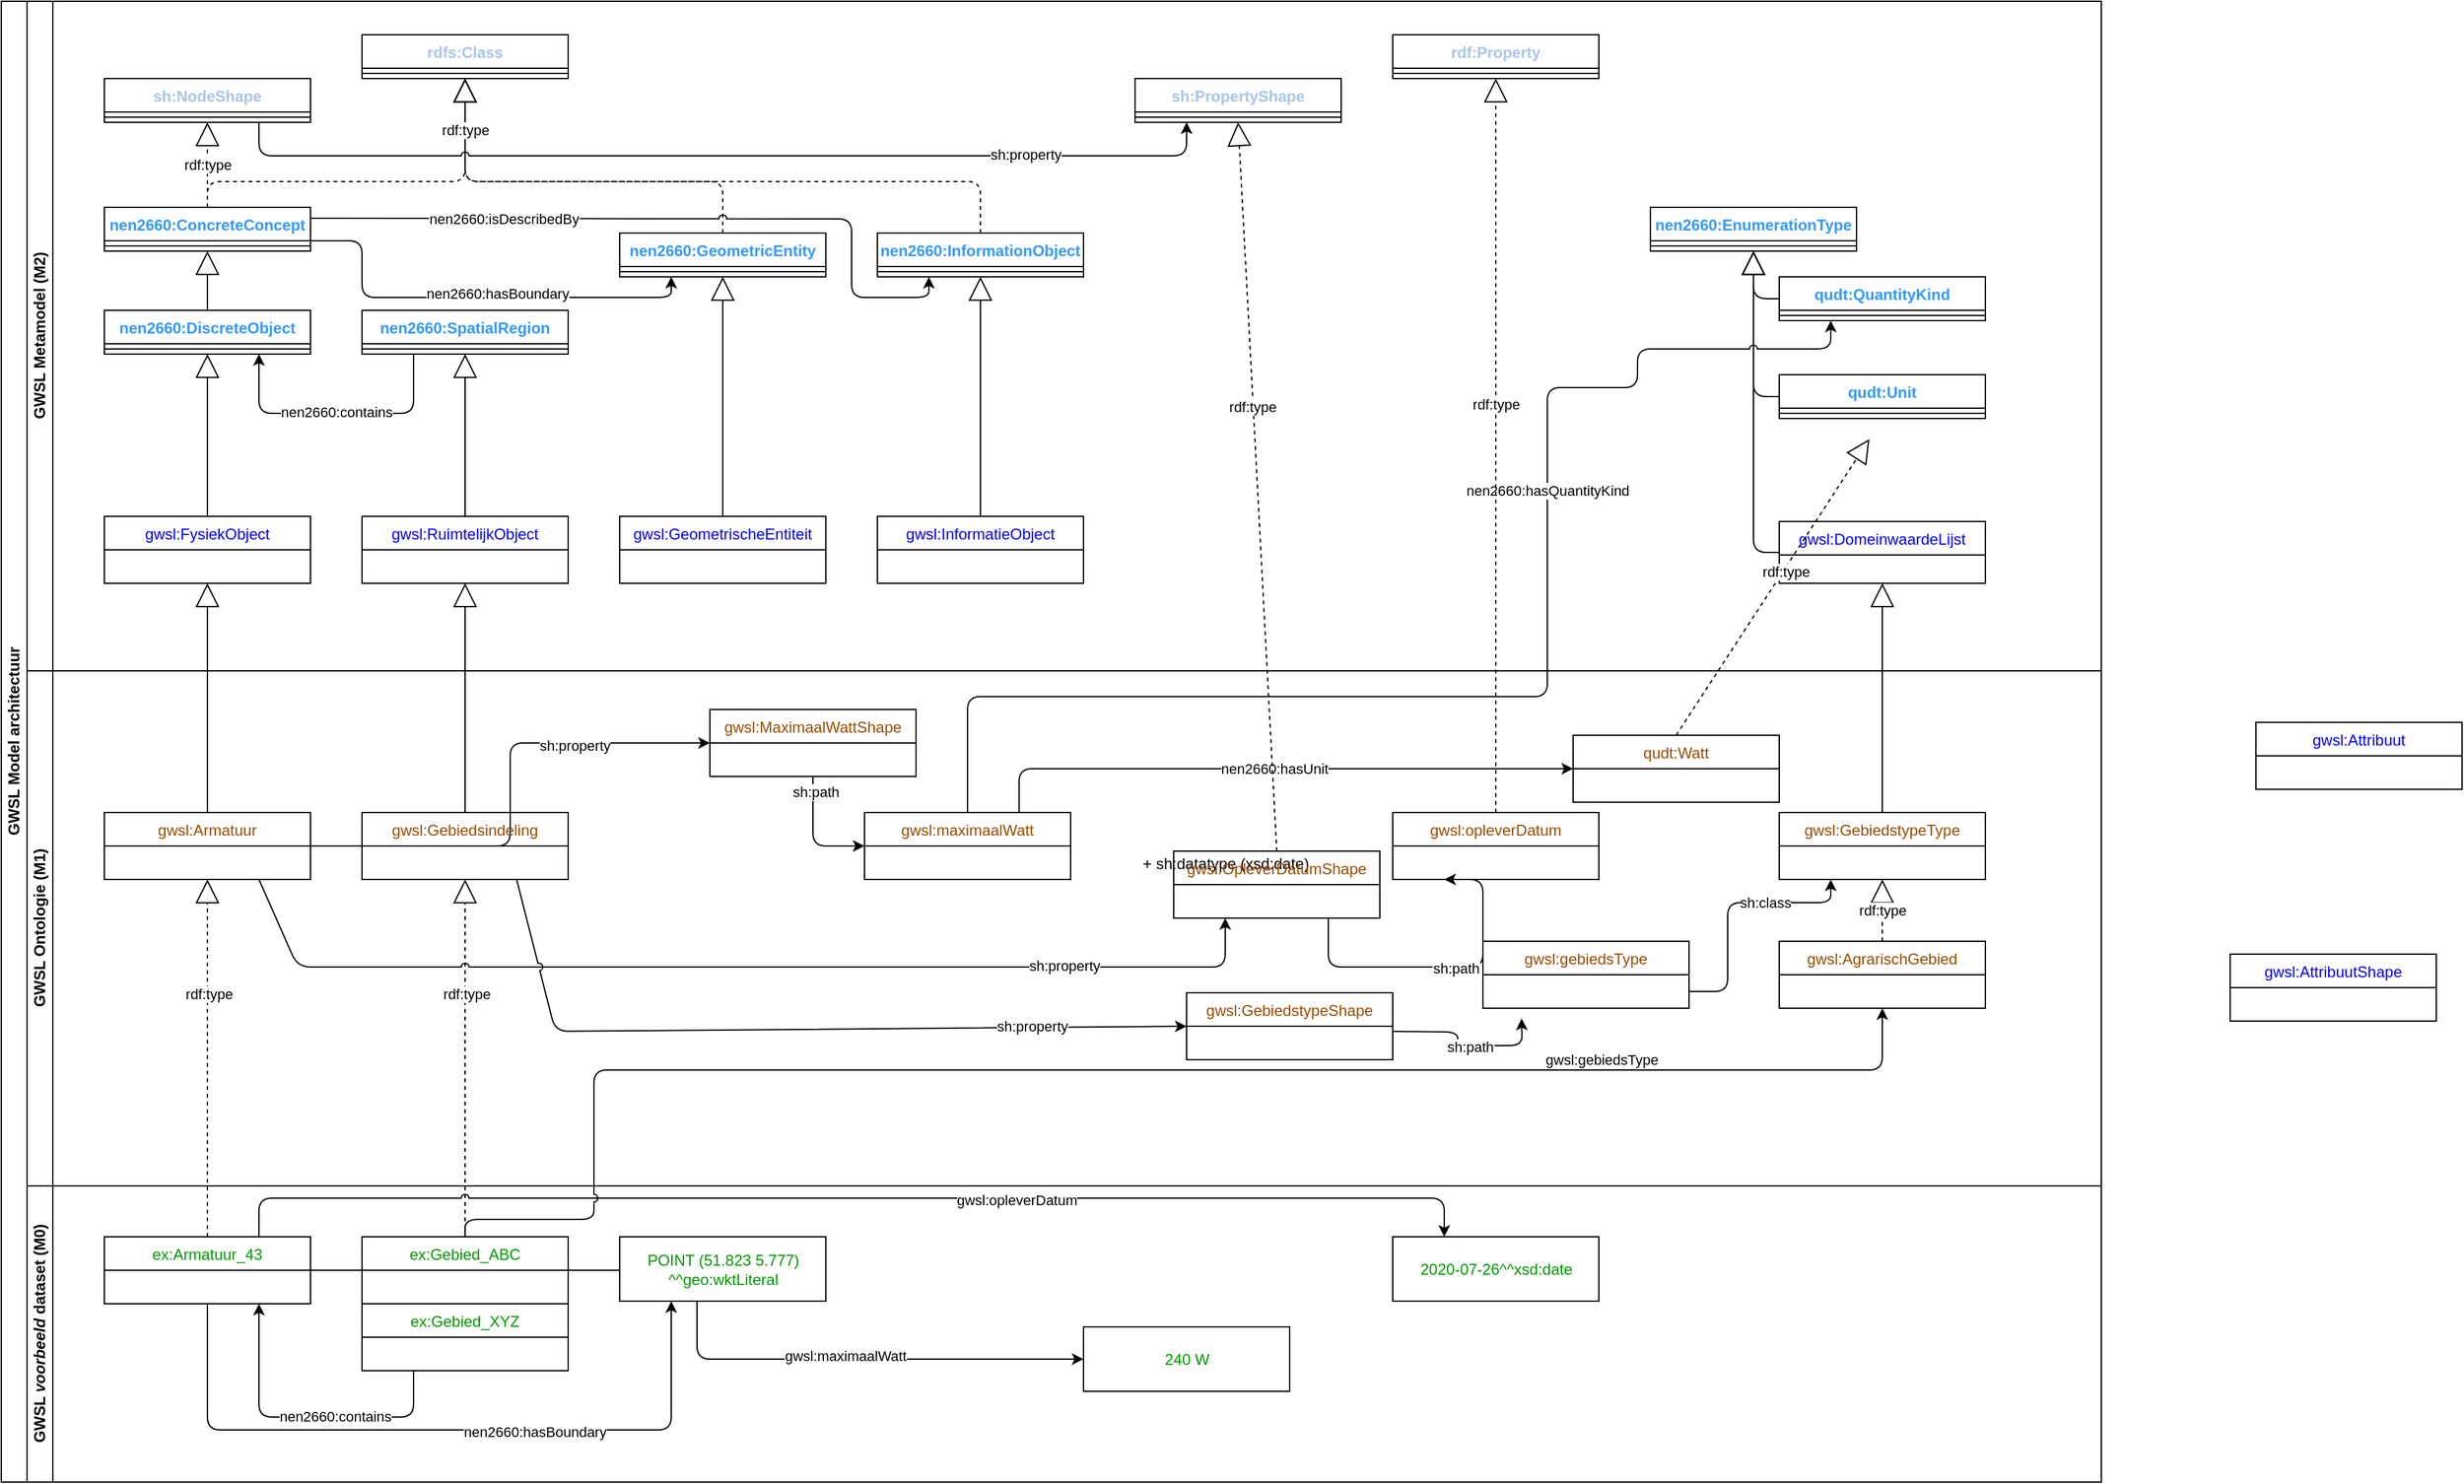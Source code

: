 <mxfile version="14.9.2" type="github">
  <diagram id="prtHgNgQTEPvFCAcTncT" name="Page-1">
    <mxGraphModel dx="2062" dy="1122" grid="1" gridSize="10" guides="1" tooltips="1" connect="1" arrows="1" fold="1" page="1" pageScale="1" pageWidth="1654" pageHeight="1169" math="0" shadow="0">
      <root>
        <mxCell id="0" />
        <mxCell id="1" parent="0" />
        <mxCell id="dNxyNK7c78bLwvsdeMH5-19" value="GWSL Model architectuur" style="swimlane;html=1;childLayout=stackLayout;resizeParent=1;resizeParentMax=0;horizontal=0;startSize=20;horizontalStack=0;" parent="1" vertex="1">
          <mxGeometry x="10" y="10" width="1630" height="1150" as="geometry">
            <mxRectangle x="120" y="120" width="30" height="50" as="alternateBounds" />
          </mxGeometry>
        </mxCell>
        <mxCell id="dNxyNK7c78bLwvsdeMH5-20" value="GWSL Metamodel (M2)" style="swimlane;html=1;startSize=20;horizontal=0;" parent="dNxyNK7c78bLwvsdeMH5-19" vertex="1">
          <mxGeometry x="20" width="1610" height="520" as="geometry">
            <mxRectangle x="20" width="1540" height="20" as="alternateBounds" />
          </mxGeometry>
        </mxCell>
        <mxCell id="ITeB4xRi5K-im_U4vZZ5-93" value="" style="endArrow=block;endSize=16;endFill=0;html=1;exitX=0.5;exitY=0;exitDx=0;exitDy=0;dashed=1;" parent="dNxyNK7c78bLwvsdeMH5-20" source="ITeB4xRi5K-im_U4vZZ5-81" edge="1">
          <mxGeometry width="160" relative="1" as="geometry">
            <mxPoint x="550" y="190" as="sourcePoint" />
            <mxPoint x="340" y="60" as="targetPoint" />
            <Array as="points">
              <mxPoint x="740" y="140" />
              <mxPoint x="340" y="140" />
            </Array>
          </mxGeometry>
        </mxCell>
        <mxCell id="ITeB4xRi5K-im_U4vZZ5-92" value="" style="endArrow=block;endSize=16;endFill=0;html=1;entryX=0.5;entryY=1;entryDx=0;entryDy=0;exitX=0.5;exitY=0;exitDx=0;exitDy=0;dashed=1;" parent="dNxyNK7c78bLwvsdeMH5-20" source="ITeB4xRi5K-im_U4vZZ5-16" target="ITeB4xRi5K-im_U4vZZ5-38" edge="1">
          <mxGeometry width="160" relative="1" as="geometry">
            <mxPoint x="150" y="170" as="sourcePoint" />
            <mxPoint x="350" y="70" as="targetPoint" />
            <Array as="points">
              <mxPoint x="540" y="140" />
              <mxPoint x="340" y="140" />
            </Array>
          </mxGeometry>
        </mxCell>
        <mxCell id="ITeB4xRi5K-im_U4vZZ5-11" value="gwsl:FysiekObject" style="swimlane;fontStyle=0;childLayout=stackLayout;horizontal=1;startSize=26;fillColor=none;horizontalStack=0;resizeParent=1;resizeParentMax=0;resizeLast=0;collapsible=1;marginBottom=0;fontColor=#0000FF;" parent="dNxyNK7c78bLwvsdeMH5-20" vertex="1">
          <mxGeometry x="60" y="400" width="160" height="52" as="geometry" />
        </mxCell>
        <mxCell id="ITeB4xRi5K-im_U4vZZ5-13" value="" style="endArrow=block;endSize=16;endFill=0;html=1;entryX=0.5;entryY=1;entryDx=0;entryDy=0;" parent="dNxyNK7c78bLwvsdeMH5-20" source="ITeB4xRi5K-im_U4vZZ5-11" target="ITeB4xRi5K-im_U4vZZ5-5" edge="1">
          <mxGeometry width="160" relative="1" as="geometry">
            <mxPoint x="-145" y="400" as="sourcePoint" />
            <mxPoint x="15" y="400" as="targetPoint" />
          </mxGeometry>
        </mxCell>
        <mxCell id="ITeB4xRi5K-im_U4vZZ5-14" value="gwsl:RuimtelijkObject" style="swimlane;fontStyle=0;childLayout=stackLayout;horizontal=1;startSize=26;fillColor=none;horizontalStack=0;resizeParent=1;resizeParentMax=0;resizeLast=0;collapsible=1;marginBottom=0;fontColor=#0000FF;" parent="dNxyNK7c78bLwvsdeMH5-20" vertex="1">
          <mxGeometry x="260" y="400" width="160" height="52" as="geometry" />
        </mxCell>
        <mxCell id="ITeB4xRi5K-im_U4vZZ5-15" value="" style="endArrow=block;endSize=16;endFill=0;html=1;exitX=0.5;exitY=0;exitDx=0;exitDy=0;" parent="dNxyNK7c78bLwvsdeMH5-20" source="ITeB4xRi5K-im_U4vZZ5-14" target="ITeB4xRi5K-im_U4vZZ5-10" edge="1">
          <mxGeometry width="160" relative="1" as="geometry">
            <mxPoint x="-35" y="360" as="sourcePoint" />
            <mxPoint x="-35" y="224" as="targetPoint" />
          </mxGeometry>
        </mxCell>
        <mxCell id="ITeB4xRi5K-im_U4vZZ5-18" value="nen2660:EnumerationType" style="swimlane;fontStyle=1;align=center;verticalAlign=top;childLayout=stackLayout;horizontal=1;startSize=26;horizontalStack=0;resizeParent=1;resizeParentMax=0;resizeLast=0;collapsible=1;marginBottom=0;fontColor=#3399FF;" parent="dNxyNK7c78bLwvsdeMH5-20" vertex="1">
          <mxGeometry x="1260" y="160" width="160" height="34" as="geometry" />
        </mxCell>
        <mxCell id="ITeB4xRi5K-im_U4vZZ5-19" value="" style="line;strokeWidth=1;fillColor=none;align=left;verticalAlign=middle;spacingTop=-1;spacingLeft=3;spacingRight=3;rotatable=0;labelPosition=right;points=[];portConstraint=eastwest;" parent="ITeB4xRi5K-im_U4vZZ5-18" vertex="1">
          <mxGeometry y="26" width="160" height="8" as="geometry" />
        </mxCell>
        <mxCell id="ITeB4xRi5K-im_U4vZZ5-20" value="qudt:QuantityKind" style="swimlane;fontStyle=1;align=center;verticalAlign=top;childLayout=stackLayout;horizontal=1;startSize=26;horizontalStack=0;resizeParent=1;resizeParentMax=0;resizeLast=0;collapsible=1;marginBottom=0;labelBackgroundColor=none;fontColor=#3399FF;" parent="dNxyNK7c78bLwvsdeMH5-20" vertex="1">
          <mxGeometry x="1360" y="214" width="160" height="34" as="geometry" />
        </mxCell>
        <mxCell id="ITeB4xRi5K-im_U4vZZ5-21" value="" style="line;strokeWidth=1;fillColor=none;align=left;verticalAlign=middle;spacingTop=-1;spacingLeft=3;spacingRight=3;rotatable=0;labelPosition=right;points=[];portConstraint=eastwest;labelBackgroundColor=#FF9999;" parent="ITeB4xRi5K-im_U4vZZ5-20" vertex="1">
          <mxGeometry y="26" width="160" height="8" as="geometry" />
        </mxCell>
        <mxCell id="ITeB4xRi5K-im_U4vZZ5-22" value="qudt:Unit" style="swimlane;fontStyle=1;align=center;verticalAlign=top;childLayout=stackLayout;horizontal=1;startSize=26;horizontalStack=0;resizeParent=1;resizeParentMax=0;resizeLast=0;collapsible=1;marginBottom=0;labelBackgroundColor=none;fontColor=#3399FF;" parent="dNxyNK7c78bLwvsdeMH5-20" vertex="1">
          <mxGeometry x="1360" y="290" width="160" height="34" as="geometry" />
        </mxCell>
        <mxCell id="ITeB4xRi5K-im_U4vZZ5-23" value="" style="line;strokeWidth=1;fillColor=none;align=left;verticalAlign=middle;spacingTop=-1;spacingLeft=3;spacingRight=3;rotatable=0;labelPosition=right;points=[];portConstraint=eastwest;labelBackgroundColor=#FF9999;" parent="ITeB4xRi5K-im_U4vZZ5-22" vertex="1">
          <mxGeometry y="26" width="160" height="8" as="geometry" />
        </mxCell>
        <mxCell id="ITeB4xRi5K-im_U4vZZ5-25" value="rdf:Property" style="swimlane;fontStyle=1;align=center;verticalAlign=top;childLayout=stackLayout;horizontal=1;startSize=26;horizontalStack=0;resizeParent=1;resizeParentMax=0;resizeLast=0;collapsible=1;marginBottom=0;strokeColor=#050302;fillColor=#FFFFFF;labelBackgroundColor=none;labelBorderColor=none;fontColor=#A9C4EB;" parent="dNxyNK7c78bLwvsdeMH5-20" vertex="1">
          <mxGeometry x="1060" y="26" width="160" height="34" as="geometry" />
        </mxCell>
        <mxCell id="ITeB4xRi5K-im_U4vZZ5-26" value="" style="line;strokeWidth=1;fillColor=none;align=left;verticalAlign=middle;spacingTop=-1;spacingLeft=3;spacingRight=3;rotatable=0;labelPosition=right;points=[];portConstraint=eastwest;" parent="ITeB4xRi5K-im_U4vZZ5-25" vertex="1">
          <mxGeometry y="26" width="160" height="8" as="geometry" />
        </mxCell>
        <mxCell id="ITeB4xRi5K-im_U4vZZ5-30" value="gwsl:GeometrischeEntiteit" style="swimlane;fontStyle=0;childLayout=stackLayout;horizontal=1;startSize=26;fillColor=none;horizontalStack=0;resizeParent=1;resizeParentMax=0;resizeLast=0;collapsible=1;marginBottom=0;fontColor=#0000FF;" parent="dNxyNK7c78bLwvsdeMH5-20" vertex="1">
          <mxGeometry x="460" y="400" width="160" height="52" as="geometry" />
        </mxCell>
        <mxCell id="ITeB4xRi5K-im_U4vZZ5-31" value="" style="endArrow=block;endSize=16;endFill=0;html=1;exitX=0.5;exitY=0;exitDx=0;exitDy=0;" parent="dNxyNK7c78bLwvsdeMH5-20" source="ITeB4xRi5K-im_U4vZZ5-30" target="ITeB4xRi5K-im_U4vZZ5-17" edge="1">
          <mxGeometry width="160" relative="1" as="geometry">
            <mxPoint x="434.41" y="350" as="sourcePoint" />
            <mxPoint x="434.41" y="214" as="targetPoint" />
          </mxGeometry>
        </mxCell>
        <mxCell id="ITeB4xRi5K-im_U4vZZ5-40" value="sh:NodeShape" style="swimlane;fontStyle=1;align=center;verticalAlign=top;childLayout=stackLayout;horizontal=1;startSize=26;horizontalStack=0;resizeParent=1;resizeParentMax=0;resizeLast=0;collapsible=1;marginBottom=0;labelBackgroundColor=none;labelBorderColor=none;fontColor=#A9C4EB;" parent="dNxyNK7c78bLwvsdeMH5-20" vertex="1">
          <mxGeometry x="60" y="60" width="160" height="34" as="geometry" />
        </mxCell>
        <mxCell id="ITeB4xRi5K-im_U4vZZ5-41" value="" style="line;strokeWidth=1;fillColor=none;align=left;verticalAlign=middle;spacingTop=-1;spacingLeft=3;spacingRight=3;rotatable=0;labelPosition=right;points=[];portConstraint=eastwest;" parent="ITeB4xRi5K-im_U4vZZ5-40" vertex="1">
          <mxGeometry y="26" width="160" height="8" as="geometry" />
        </mxCell>
        <mxCell id="ITeB4xRi5K-im_U4vZZ5-45" value="" style="endArrow=block;endSize=16;endFill=0;html=1;entryX=0.5;entryY=1;entryDx=0;entryDy=0;exitX=0;exitY=0.5;exitDx=0;exitDy=0;" parent="dNxyNK7c78bLwvsdeMH5-20" source="ITeB4xRi5K-im_U4vZZ5-22" target="ITeB4xRi5K-im_U4vZZ5-18" edge="1">
          <mxGeometry width="160" relative="1" as="geometry">
            <mxPoint x="290" y="250" as="sourcePoint" />
            <mxPoint x="290" y="204.0" as="targetPoint" />
            <Array as="points">
              <mxPoint x="1340" y="307" />
              <mxPoint x="1340" y="220" />
            </Array>
          </mxGeometry>
        </mxCell>
        <mxCell id="ITeB4xRi5K-im_U4vZZ5-46" value="" style="endArrow=block;endSize=16;endFill=0;html=1;entryX=0.5;entryY=1;entryDx=0;entryDy=0;exitX=0;exitY=0.5;exitDx=0;exitDy=0;" parent="dNxyNK7c78bLwvsdeMH5-20" source="ITeB4xRi5K-im_U4vZZ5-20" target="ITeB4xRi5K-im_U4vZZ5-18" edge="1">
          <mxGeometry width="160" relative="1" as="geometry">
            <mxPoint x="1300" y="270" as="sourcePoint" />
            <mxPoint x="1350" y="204.0" as="targetPoint" />
            <Array as="points">
              <mxPoint x="1340" y="231" />
            </Array>
          </mxGeometry>
        </mxCell>
        <mxCell id="ITeB4xRi5K-im_U4vZZ5-79" value="sh:PropertyShape" style="swimlane;fontStyle=1;align=center;verticalAlign=top;childLayout=stackLayout;horizontal=1;startSize=26;horizontalStack=0;resizeParent=1;resizeParentMax=0;resizeLast=0;collapsible=1;marginBottom=0;strokeColor=#050302;fillColor=#FFFFFF;labelBackgroundColor=none;labelBorderColor=none;fontColor=#A9C4EB;" parent="dNxyNK7c78bLwvsdeMH5-20" vertex="1">
          <mxGeometry x="860" y="60" width="160" height="34" as="geometry" />
        </mxCell>
        <mxCell id="ITeB4xRi5K-im_U4vZZ5-80" value="" style="line;strokeWidth=1;fillColor=none;align=left;verticalAlign=middle;spacingTop=-1;spacingLeft=3;spacingRight=3;rotatable=0;labelPosition=right;points=[];portConstraint=eastwest;" parent="ITeB4xRi5K-im_U4vZZ5-79" vertex="1">
          <mxGeometry y="26" width="160" height="8" as="geometry" />
        </mxCell>
        <mxCell id="ITeB4xRi5K-im_U4vZZ5-5" value="nen2660:DiscreteObject" style="swimlane;fontStyle=1;align=center;verticalAlign=top;childLayout=stackLayout;horizontal=1;startSize=26;horizontalStack=0;resizeParent=1;resizeParentMax=0;resizeLast=0;collapsible=1;marginBottom=0;fontColor=#3399FF;" parent="dNxyNK7c78bLwvsdeMH5-20" vertex="1">
          <mxGeometry x="60" y="240" width="160" height="34" as="geometry" />
        </mxCell>
        <mxCell id="ITeB4xRi5K-im_U4vZZ5-6" value="" style="line;strokeWidth=1;fillColor=none;align=left;verticalAlign=middle;spacingTop=-1;spacingLeft=3;spacingRight=3;rotatable=0;labelPosition=right;points=[];portConstraint=eastwest;" parent="ITeB4xRi5K-im_U4vZZ5-5" vertex="1">
          <mxGeometry y="26" width="160" height="8" as="geometry" />
        </mxCell>
        <mxCell id="ITeB4xRi5K-im_U4vZZ5-9" value="nen2660:SpatialRegion" style="swimlane;fontStyle=1;align=center;verticalAlign=top;childLayout=stackLayout;horizontal=1;startSize=26;horizontalStack=0;resizeParent=1;resizeParentMax=0;resizeLast=0;collapsible=1;marginBottom=0;fontColor=#3399FF;" parent="dNxyNK7c78bLwvsdeMH5-20" vertex="1">
          <mxGeometry x="260" y="240" width="160" height="34" as="geometry" />
        </mxCell>
        <mxCell id="ITeB4xRi5K-im_U4vZZ5-10" value="" style="line;strokeWidth=1;fillColor=none;align=left;verticalAlign=middle;spacingTop=-1;spacingLeft=3;spacingRight=3;rotatable=0;labelPosition=right;points=[];portConstraint=eastwest;fontColor=#3399FF;" parent="ITeB4xRi5K-im_U4vZZ5-9" vertex="1">
          <mxGeometry y="26" width="160" height="8" as="geometry" />
        </mxCell>
        <mxCell id="ITeB4xRi5K-im_U4vZZ5-1" style="edgeStyle=orthogonalEdgeStyle;rounded=1;orthogonalLoop=1;jettySize=auto;html=1;entryX=0.25;entryY=1;entryDx=0;entryDy=0;startArrow=classic;startFill=1;endArrow=none;endFill=0;exitX=0.75;exitY=1;exitDx=0;exitDy=0;" parent="dNxyNK7c78bLwvsdeMH5-20" source="ITeB4xRi5K-im_U4vZZ5-5" target="ITeB4xRi5K-im_U4vZZ5-9" edge="1">
          <mxGeometry relative="1" as="geometry">
            <mxPoint x="220" y="297" as="sourcePoint" />
            <mxPoint x="300" y="297" as="targetPoint" />
            <Array as="points">
              <mxPoint x="180" y="320" />
              <mxPoint x="300" y="320" />
            </Array>
          </mxGeometry>
        </mxCell>
        <mxCell id="ITeB4xRi5K-im_U4vZZ5-2" value="nen2660:contains" style="edgeLabel;html=1;align=center;verticalAlign=middle;resizable=0;points=[];" parent="ITeB4xRi5K-im_U4vZZ5-1" vertex="1" connectable="0">
          <mxGeometry x="0.211" y="-2" relative="1" as="geometry">
            <mxPoint x="-23" y="-3" as="offset" />
          </mxGeometry>
        </mxCell>
        <mxCell id="ITeB4xRi5K-im_U4vZZ5-16" value="nen2660:GeometricEntity" style="swimlane;fontStyle=1;align=center;verticalAlign=top;childLayout=stackLayout;horizontal=1;startSize=26;horizontalStack=0;resizeParent=1;resizeParentMax=0;resizeLast=0;collapsible=1;marginBottom=0;fontColor=#3399FF;" parent="dNxyNK7c78bLwvsdeMH5-20" vertex="1">
          <mxGeometry x="460" y="180" width="160" height="34" as="geometry" />
        </mxCell>
        <mxCell id="ITeB4xRi5K-im_U4vZZ5-17" value="" style="line;strokeWidth=1;fillColor=none;align=left;verticalAlign=middle;spacingTop=-1;spacingLeft=3;spacingRight=3;rotatable=0;labelPosition=right;points=[];portConstraint=eastwest;" parent="ITeB4xRi5K-im_U4vZZ5-16" vertex="1">
          <mxGeometry y="26" width="160" height="8" as="geometry" />
        </mxCell>
        <mxCell id="ITeB4xRi5K-im_U4vZZ5-81" value="nen2660:InformationObject" style="swimlane;fontStyle=1;align=center;verticalAlign=top;childLayout=stackLayout;horizontal=1;startSize=26;horizontalStack=0;resizeParent=1;resizeParentMax=0;resizeLast=0;collapsible=1;marginBottom=0;fontColor=#3399FF;" parent="dNxyNK7c78bLwvsdeMH5-20" vertex="1">
          <mxGeometry x="660" y="180" width="160" height="34" as="geometry" />
        </mxCell>
        <mxCell id="ITeB4xRi5K-im_U4vZZ5-82" value="" style="line;strokeWidth=1;fillColor=none;align=left;verticalAlign=middle;spacingTop=-1;spacingLeft=3;spacingRight=3;rotatable=0;labelPosition=right;points=[];portConstraint=eastwest;" parent="ITeB4xRi5K-im_U4vZZ5-81" vertex="1">
          <mxGeometry y="26" width="160" height="8" as="geometry" />
        </mxCell>
        <mxCell id="ITeB4xRi5K-im_U4vZZ5-34" value="nen2660:ConcreteConcept" style="swimlane;fontStyle=1;align=center;verticalAlign=top;childLayout=stackLayout;horizontal=1;startSize=26;horizontalStack=0;resizeParent=1;resizeParentMax=0;resizeLast=0;collapsible=1;marginBottom=0;fontColor=#3399FF;" parent="dNxyNK7c78bLwvsdeMH5-20" vertex="1">
          <mxGeometry x="60" y="160" width="160" height="34" as="geometry" />
        </mxCell>
        <mxCell id="ITeB4xRi5K-im_U4vZZ5-35" value="" style="line;strokeWidth=1;fillColor=none;align=left;verticalAlign=middle;spacingTop=-1;spacingLeft=3;spacingRight=3;rotatable=0;labelPosition=right;points=[];portConstraint=eastwest;" parent="ITeB4xRi5K-im_U4vZZ5-34" vertex="1">
          <mxGeometry y="26" width="160" height="8" as="geometry" />
        </mxCell>
        <mxCell id="ITeB4xRi5K-im_U4vZZ5-36" value="" style="endArrow=block;endSize=16;endFill=0;html=1;entryX=0.5;entryY=1;entryDx=0;entryDy=0;exitX=0.5;exitY=0;exitDx=0;exitDy=0;" parent="dNxyNK7c78bLwvsdeMH5-20" source="ITeB4xRi5K-im_U4vZZ5-5" target="ITeB4xRi5K-im_U4vZZ5-34" edge="1">
          <mxGeometry width="160" relative="1" as="geometry">
            <mxPoint x="140" y="290" as="sourcePoint" />
            <mxPoint x="150" y="324.0" as="targetPoint" />
          </mxGeometry>
        </mxCell>
        <mxCell id="ITeB4xRi5K-im_U4vZZ5-7" style="edgeStyle=orthogonalEdgeStyle;rounded=1;orthogonalLoop=1;jettySize=auto;html=1;startArrow=none;startFill=0;endArrow=classic;endFill=1;entryX=0.25;entryY=1;entryDx=0;entryDy=0;" parent="dNxyNK7c78bLwvsdeMH5-20" target="ITeB4xRi5K-im_U4vZZ5-16" edge="1">
          <mxGeometry relative="1" as="geometry">
            <mxPoint x="220" y="186" as="sourcePoint" />
            <mxPoint x="470" y="210" as="targetPoint" />
            <Array as="points">
              <mxPoint x="260" y="186" />
              <mxPoint x="260" y="230" />
              <mxPoint x="500" y="230" />
            </Array>
          </mxGeometry>
        </mxCell>
        <mxCell id="ITeB4xRi5K-im_U4vZZ5-8" value="nen2660:hasBoundary" style="edgeLabel;html=1;align=center;verticalAlign=middle;resizable=0;points=[];" parent="ITeB4xRi5K-im_U4vZZ5-7" vertex="1" connectable="0">
          <mxGeometry x="-0.138" y="-3" relative="1" as="geometry">
            <mxPoint x="42" y="-6" as="offset" />
          </mxGeometry>
        </mxCell>
        <mxCell id="ITeB4xRi5K-im_U4vZZ5-44" value="rdf:type" style="endArrow=block;endSize=16;endFill=0;html=1;entryX=0.5;entryY=1;entryDx=0;entryDy=0;exitX=0.5;exitY=0;exitDx=0;exitDy=0;dashed=1;" parent="dNxyNK7c78bLwvsdeMH5-20" source="ITeB4xRi5K-im_U4vZZ5-34" target="ITeB4xRi5K-im_U4vZZ5-40" edge="1">
          <mxGeometry width="160" relative="1" as="geometry">
            <mxPoint x="150" y="130" as="sourcePoint" />
            <mxPoint x="150" y="64.0" as="targetPoint" />
          </mxGeometry>
        </mxCell>
        <mxCell id="ITeB4xRi5K-im_U4vZZ5-83" style="edgeStyle=orthogonalEdgeStyle;rounded=1;orthogonalLoop=1;jettySize=auto;html=1;exitX=1;exitY=0.25;exitDx=0;exitDy=0;entryX=0.25;entryY=1;entryDx=0;entryDy=0;startArrow=none;startFill=0;endArrow=classic;endFill=1;jumpStyle=arc;" parent="dNxyNK7c78bLwvsdeMH5-20" source="ITeB4xRi5K-im_U4vZZ5-34" target="ITeB4xRi5K-im_U4vZZ5-81" edge="1">
          <mxGeometry relative="1" as="geometry">
            <mxPoint x="230" y="187" as="sourcePoint" />
            <mxPoint x="550" y="187" as="targetPoint" />
            <Array as="points">
              <mxPoint x="240" y="169" />
              <mxPoint x="640" y="169" />
              <mxPoint x="640" y="230" />
              <mxPoint x="700" y="230" />
            </Array>
          </mxGeometry>
        </mxCell>
        <mxCell id="ITeB4xRi5K-im_U4vZZ5-84" value="nen2660:isDescribedBy" style="edgeLabel;html=1;align=center;verticalAlign=middle;resizable=0;points=[];" parent="ITeB4xRi5K-im_U4vZZ5-83" vertex="1" connectable="0">
          <mxGeometry x="-0.138" y="-3" relative="1" as="geometry">
            <mxPoint x="-90" y="-3" as="offset" />
          </mxGeometry>
        </mxCell>
        <mxCell id="ITeB4xRi5K-im_U4vZZ5-38" value="rdfs:Class" style="swimlane;fontStyle=1;align=center;verticalAlign=top;childLayout=stackLayout;horizontal=1;startSize=26;horizontalStack=0;resizeParent=1;resizeParentMax=0;resizeLast=0;collapsible=1;marginBottom=0;labelBackgroundColor=none;labelBorderColor=none;fontColor=#A9C4EB;" parent="dNxyNK7c78bLwvsdeMH5-20" vertex="1">
          <mxGeometry x="260" y="26" width="160" height="34" as="geometry" />
        </mxCell>
        <mxCell id="ITeB4xRi5K-im_U4vZZ5-39" value="" style="line;strokeWidth=1;fillColor=none;align=left;verticalAlign=middle;spacingTop=-1;spacingLeft=3;spacingRight=3;rotatable=0;labelPosition=right;points=[];portConstraint=eastwest;" parent="ITeB4xRi5K-im_U4vZZ5-38" vertex="1">
          <mxGeometry y="26" width="160" height="8" as="geometry" />
        </mxCell>
        <mxCell id="ITeB4xRi5K-im_U4vZZ5-42" value="rdf:type" style="endArrow=block;endSize=16;endFill=0;html=1;exitX=0.5;exitY=0;exitDx=0;exitDy=0;dashed=1;" parent="dNxyNK7c78bLwvsdeMH5-20" source="ITeB4xRi5K-im_U4vZZ5-34" edge="1">
          <mxGeometry x="0.733" width="160" relative="1" as="geometry">
            <mxPoint x="150" y="210" as="sourcePoint" />
            <mxPoint x="340" y="60" as="targetPoint" />
            <Array as="points">
              <mxPoint x="140" y="140" />
              <mxPoint x="340" y="140" />
            </Array>
            <mxPoint as="offset" />
          </mxGeometry>
        </mxCell>
        <mxCell id="ITeB4xRi5K-im_U4vZZ5-86" value="gwsl:InformatieObject" style="swimlane;fontStyle=0;childLayout=stackLayout;horizontal=1;startSize=26;fillColor=none;horizontalStack=0;resizeParent=1;resizeParentMax=0;resizeLast=0;collapsible=1;marginBottom=0;fontColor=#0000FF;" parent="dNxyNK7c78bLwvsdeMH5-20" vertex="1">
          <mxGeometry x="660" y="400" width="160" height="52" as="geometry" />
        </mxCell>
        <mxCell id="ITeB4xRi5K-im_U4vZZ5-87" value="" style="endArrow=block;endSize=16;endFill=0;html=1;exitX=0.5;exitY=0;exitDx=0;exitDy=0;entryX=0.5;entryY=1;entryDx=0;entryDy=0;" parent="dNxyNK7c78bLwvsdeMH5-20" source="ITeB4xRi5K-im_U4vZZ5-86" target="ITeB4xRi5K-im_U4vZZ5-81" edge="1">
          <mxGeometry width="160" relative="1" as="geometry">
            <mxPoint x="550" y="410" as="sourcePoint" />
            <mxPoint x="550" y="184.0" as="targetPoint" />
          </mxGeometry>
        </mxCell>
        <mxCell id="ITeB4xRi5K-im_U4vZZ5-101" value="gwsl:DomeinwaardeLijst" style="swimlane;fontStyle=0;childLayout=stackLayout;horizontal=1;startSize=26;horizontalStack=0;resizeParent=1;resizeParentMax=0;resizeLast=0;collapsible=1;marginBottom=0;strokeColor=#050302;fillColor=#FFFFFF;fontColor=#0000FF;" parent="dNxyNK7c78bLwvsdeMH5-20" vertex="1">
          <mxGeometry x="1360" y="404" width="160" height="48" as="geometry" />
        </mxCell>
        <mxCell id="ITeB4xRi5K-im_U4vZZ5-102" value="" style="endArrow=block;endSize=16;endFill=0;html=1;entryX=0.5;entryY=1;entryDx=0;entryDy=0;exitX=0;exitY=0.5;exitDx=0;exitDy=0;" parent="dNxyNK7c78bLwvsdeMH5-20" source="ITeB4xRi5K-im_U4vZZ5-101" target="ITeB4xRi5K-im_U4vZZ5-18" edge="1">
          <mxGeometry width="160" relative="1" as="geometry">
            <mxPoint x="1370" y="347" as="sourcePoint" />
            <mxPoint x="1350" y="204" as="targetPoint" />
            <Array as="points">
              <mxPoint x="1340" y="428" />
            </Array>
          </mxGeometry>
        </mxCell>
        <mxCell id="ITeB4xRi5K-im_U4vZZ5-95" value="" style="endArrow=classic;html=1;exitX=0.75;exitY=1;exitDx=0;exitDy=0;entryX=0.25;entryY=1;entryDx=0;entryDy=0;jumpStyle=arc;" parent="dNxyNK7c78bLwvsdeMH5-20" source="ITeB4xRi5K-im_U4vZZ5-40" target="ITeB4xRi5K-im_U4vZZ5-79" edge="1">
          <mxGeometry width="50" height="50" relative="1" as="geometry">
            <mxPoint x="430" y="53" as="sourcePoint" />
            <mxPoint x="1070" y="53" as="targetPoint" />
            <Array as="points">
              <mxPoint x="180" y="120" />
              <mxPoint x="900" y="120" />
            </Array>
          </mxGeometry>
        </mxCell>
        <mxCell id="ITeB4xRi5K-im_U4vZZ5-96" value="sh:property" style="edgeLabel;html=1;align=center;verticalAlign=middle;resizable=0;points=[];" parent="ITeB4xRi5K-im_U4vZZ5-95" vertex="1" connectable="0">
          <mxGeometry x="0.609" y="1" relative="1" as="geometry">
            <mxPoint as="offset" />
          </mxGeometry>
        </mxCell>
        <mxCell id="ITeB4xRi5K-im_U4vZZ5-109" value="" style="endArrow=block;endSize=16;endFill=0;html=1;entryX=0.5;entryY=1;entryDx=0;entryDy=0;exitX=0.5;exitY=0;exitDx=0;exitDy=0;dashed=1;" parent="dNxyNK7c78bLwvsdeMH5-19" source="ITeB4xRi5K-im_U4vZZ5-105" target="ITeB4xRi5K-im_U4vZZ5-110" edge="1">
          <mxGeometry width="160" relative="1" as="geometry">
            <mxPoint x="170" y="410.0" as="sourcePoint" />
            <mxPoint x="170" y="284" as="targetPoint" />
          </mxGeometry>
        </mxCell>
        <mxCell id="ITeB4xRi5K-im_U4vZZ5-111" value="rdf:type" style="edgeLabel;html=1;align=center;verticalAlign=middle;resizable=0;points=[];" parent="ITeB4xRi5K-im_U4vZZ5-109" vertex="1" connectable="0">
          <mxGeometry x="0.363" y="-1" relative="1" as="geometry">
            <mxPoint as="offset" />
          </mxGeometry>
        </mxCell>
        <mxCell id="ITeB4xRi5K-im_U4vZZ5-112" value="" style="endArrow=block;endSize=16;endFill=0;html=1;entryX=0.5;entryY=1;entryDx=0;entryDy=0;exitX=0.5;exitY=0;exitDx=0;exitDy=0;" parent="dNxyNK7c78bLwvsdeMH5-19" source="ITeB4xRi5K-im_U4vZZ5-110" target="ITeB4xRi5K-im_U4vZZ5-11" edge="1">
          <mxGeometry width="160" relative="1" as="geometry">
            <mxPoint x="170" y="930" as="sourcePoint" />
            <mxPoint x="170" y="632" as="targetPoint" />
          </mxGeometry>
        </mxCell>
        <mxCell id="ITeB4xRi5K-im_U4vZZ5-117" value="" style="endArrow=block;endSize=16;endFill=0;html=1;entryX=0.5;entryY=1;entryDx=0;entryDy=0;exitX=0.5;exitY=0;exitDx=0;exitDy=0;" parent="dNxyNK7c78bLwvsdeMH5-19" source="ITeB4xRi5K-im_U4vZZ5-116" target="ITeB4xRi5K-im_U4vZZ5-14" edge="1">
          <mxGeometry width="160" relative="1" as="geometry">
            <mxPoint x="170" y="640" as="sourcePoint" />
            <mxPoint x="170" y="462" as="targetPoint" />
          </mxGeometry>
        </mxCell>
        <mxCell id="ITeB4xRi5K-im_U4vZZ5-119" value="" style="endArrow=block;endSize=16;endFill=0;html=1;entryX=0.5;entryY=1;entryDx=0;entryDy=0;exitX=0.5;exitY=0;exitDx=0;exitDy=0;dashed=1;" parent="dNxyNK7c78bLwvsdeMH5-19" source="ITeB4xRi5K-im_U4vZZ5-114" target="ITeB4xRi5K-im_U4vZZ5-116" edge="1">
          <mxGeometry width="160" relative="1" as="geometry">
            <mxPoint x="370" y="640" as="sourcePoint" />
            <mxPoint x="370" y="462" as="targetPoint" />
          </mxGeometry>
        </mxCell>
        <mxCell id="ITeB4xRi5K-im_U4vZZ5-120" value="rdf:type" style="edgeLabel;html=1;align=center;verticalAlign=middle;resizable=0;points=[];" parent="ITeB4xRi5K-im_U4vZZ5-119" vertex="1" connectable="0">
          <mxGeometry x="0.363" y="-1" relative="1" as="geometry">
            <mxPoint as="offset" />
          </mxGeometry>
        </mxCell>
        <mxCell id="ITeB4xRi5K-im_U4vZZ5-32" value="nen2660:hasQuantityKind" style="edgeStyle=orthogonalEdgeStyle;rounded=1;orthogonalLoop=1;jettySize=auto;html=1;entryX=0.25;entryY=1;entryDx=0;entryDy=0;fillColor=#f8cecc;jumpStyle=arc;strokeColor=#0A0504;exitX=0.5;exitY=0;exitDx=0;exitDy=0;" parent="dNxyNK7c78bLwvsdeMH5-19" source="jTv7qT2MNvlc-mNZcFPQ-25" target="ITeB4xRi5K-im_U4vZZ5-20" edge="1">
          <mxGeometry x="0.332" relative="1" as="geometry">
            <mxPoint x="1355" y="296" as="sourcePoint" />
            <mxPoint x="1730" y="404" as="targetPoint" />
            <Array as="points">
              <mxPoint x="750" y="540" />
              <mxPoint x="1200" y="540" />
              <mxPoint x="1200" y="300" />
              <mxPoint x="1270" y="300" />
              <mxPoint x="1270" y="270" />
              <mxPoint x="1420" y="270" />
            </Array>
            <mxPoint as="offset" />
          </mxGeometry>
        </mxCell>
        <mxCell id="dNxyNK7c78bLwvsdeMH5-21" value="GWSL Ontologie (M1)" style="swimlane;html=1;startSize=20;horizontal=0;" parent="dNxyNK7c78bLwvsdeMH5-19" vertex="1">
          <mxGeometry x="20" y="520" width="1610" height="400" as="geometry">
            <mxRectangle x="20" y="520" width="1540" height="20" as="alternateBounds" />
          </mxGeometry>
        </mxCell>
        <mxCell id="jTv7qT2MNvlc-mNZcFPQ-32" style="edgeStyle=orthogonalEdgeStyle;rounded=1;jumpStyle=arc;orthogonalLoop=1;jettySize=auto;html=1;entryX=0;entryY=0.5;entryDx=0;entryDy=0;fontColor=#000000;" edge="1" parent="dNxyNK7c78bLwvsdeMH5-21" source="ITeB4xRi5K-im_U4vZZ5-110" target="jTv7qT2MNvlc-mNZcFPQ-24">
          <mxGeometry relative="1" as="geometry" />
        </mxCell>
        <mxCell id="jTv7qT2MNvlc-mNZcFPQ-33" value="sh:property" style="edgeLabel;html=1;align=center;verticalAlign=middle;resizable=0;points=[];fontColor=#000000;" vertex="1" connectable="0" parent="jTv7qT2MNvlc-mNZcFPQ-32">
          <mxGeometry x="0.462" y="-2" relative="1" as="geometry">
            <mxPoint as="offset" />
          </mxGeometry>
        </mxCell>
        <mxCell id="ITeB4xRi5K-im_U4vZZ5-110" value="gwsl:Armatuur" style="swimlane;fontStyle=0;childLayout=stackLayout;horizontal=1;startSize=26;fillColor=none;horizontalStack=0;resizeParent=1;resizeParentMax=0;resizeLast=0;collapsible=1;marginBottom=0;fontColor=#994C00;" parent="dNxyNK7c78bLwvsdeMH5-21" vertex="1">
          <mxGeometry x="60" y="110" width="160" height="52" as="geometry" />
        </mxCell>
        <mxCell id="ITeB4xRi5K-im_U4vZZ5-116" value="gwsl:Gebiedsindeling" style="swimlane;fontStyle=0;childLayout=stackLayout;horizontal=1;startSize=26;fillColor=none;horizontalStack=0;resizeParent=1;resizeParentMax=0;resizeLast=0;collapsible=1;marginBottom=0;fontColor=#994C00;" parent="dNxyNK7c78bLwvsdeMH5-21" vertex="1">
          <mxGeometry x="260" y="110" width="160" height="52" as="geometry" />
        </mxCell>
        <mxCell id="ITeB4xRi5K-im_U4vZZ5-131" value="gwsl:opleverDatum" style="swimlane;fontStyle=0;childLayout=stackLayout;horizontal=1;startSize=26;fillColor=none;horizontalStack=0;resizeParent=1;resizeParentMax=0;resizeLast=0;collapsible=1;marginBottom=0;fontColor=#994C00;" parent="dNxyNK7c78bLwvsdeMH5-21" vertex="1">
          <mxGeometry x="1060" y="110" width="160" height="52" as="geometry" />
        </mxCell>
        <mxCell id="ITeB4xRi5K-im_U4vZZ5-142" value="+ sh:datatype (xsd:date)" style="text;strokeColor=none;fillColor=none;align=left;verticalAlign=top;spacingLeft=4;spacingRight=4;overflow=hidden;rotatable=0;points=[[0,0.5],[1,0.5]];portConstraint=eastwest;" parent="dNxyNK7c78bLwvsdeMH5-21" vertex="1">
          <mxGeometry x="860" y="136" width="160" height="26" as="geometry" />
        </mxCell>
        <mxCell id="jTv7qT2MNvlc-mNZcFPQ-11" value="gwsl:GebiedstypeType" style="swimlane;fontStyle=0;childLayout=stackLayout;horizontal=1;startSize=26;fillColor=none;horizontalStack=0;resizeParent=1;resizeParentMax=0;resizeLast=0;collapsible=1;marginBottom=0;fontColor=#994C00;" vertex="1" parent="dNxyNK7c78bLwvsdeMH5-21">
          <mxGeometry x="1360" y="110" width="160" height="52" as="geometry" />
        </mxCell>
        <mxCell id="jTv7qT2MNvlc-mNZcFPQ-13" value="gwsl:gebiedsType" style="swimlane;fontStyle=0;childLayout=stackLayout;horizontal=1;startSize=26;fillColor=none;horizontalStack=0;resizeParent=1;resizeParentMax=0;resizeLast=0;collapsible=1;marginBottom=0;fontColor=#994C00;" vertex="1" parent="dNxyNK7c78bLwvsdeMH5-21">
          <mxGeometry x="1130" y="210" width="160" height="52" as="geometry" />
        </mxCell>
        <mxCell id="ITeB4xRi5K-im_U4vZZ5-103" style="edgeStyle=orthogonalEdgeStyle;rounded=1;jumpStyle=arc;orthogonalLoop=1;jettySize=auto;html=1;exitX=1;exitY=0.75;exitDx=0;exitDy=0;entryX=0.25;entryY=1;entryDx=0;entryDy=0;" parent="dNxyNK7c78bLwvsdeMH5-21" source="jTv7qT2MNvlc-mNZcFPQ-13" target="jTv7qT2MNvlc-mNZcFPQ-11" edge="1">
          <mxGeometry relative="1" as="geometry">
            <mxPoint x="1400" y="-80" as="targetPoint" />
            <Array as="points">
              <mxPoint x="1320" y="249" />
              <mxPoint x="1320" y="180" />
              <mxPoint x="1400" y="180" />
            </Array>
          </mxGeometry>
        </mxCell>
        <mxCell id="ITeB4xRi5K-im_U4vZZ5-104" value="sh:class" style="edgeLabel;html=1;align=center;verticalAlign=middle;resizable=0;points=[];" parent="ITeB4xRi5K-im_U4vZZ5-103" vertex="1" connectable="0">
          <mxGeometry x="0.514" relative="1" as="geometry">
            <mxPoint x="-21" as="offset" />
          </mxGeometry>
        </mxCell>
        <mxCell id="jTv7qT2MNvlc-mNZcFPQ-19" value="gwsl:AgrarischGebied" style="swimlane;fontStyle=0;childLayout=stackLayout;horizontal=1;startSize=26;fillColor=none;horizontalStack=0;resizeParent=1;resizeParentMax=0;resizeLast=0;collapsible=1;marginBottom=0;fontColor=#994C00;" vertex="1" parent="dNxyNK7c78bLwvsdeMH5-21">
          <mxGeometry x="1360" y="210" width="160" height="52" as="geometry" />
        </mxCell>
        <mxCell id="jTv7qT2MNvlc-mNZcFPQ-20" value="" style="endArrow=block;endSize=16;endFill=0;html=1;exitX=0.5;exitY=0;exitDx=0;exitDy=0;dashed=1;entryX=0.5;entryY=1;entryDx=0;entryDy=0;" edge="1" parent="dNxyNK7c78bLwvsdeMH5-21" source="jTv7qT2MNvlc-mNZcFPQ-19" target="jTv7qT2MNvlc-mNZcFPQ-11">
          <mxGeometry x="-0.565" width="160" relative="1" as="geometry">
            <mxPoint x="1150" y="120" as="sourcePoint" />
            <mxPoint x="1150" y="-440" as="targetPoint" />
            <mxPoint as="offset" />
            <Array as="points" />
          </mxGeometry>
        </mxCell>
        <mxCell id="jTv7qT2MNvlc-mNZcFPQ-21" value="rdf:type" style="edgeLabel;html=1;align=center;verticalAlign=middle;resizable=0;points=[];" vertex="1" connectable="0" parent="jTv7qT2MNvlc-mNZcFPQ-20">
          <mxGeometry x="0.123" y="3" relative="1" as="geometry">
            <mxPoint x="3" y="3" as="offset" />
          </mxGeometry>
        </mxCell>
        <mxCell id="jTv7qT2MNvlc-mNZcFPQ-34" style="edgeStyle=orthogonalEdgeStyle;rounded=1;jumpStyle=arc;orthogonalLoop=1;jettySize=auto;html=1;entryX=0;entryY=0.5;entryDx=0;entryDy=0;fontColor=#000000;" edge="1" parent="dNxyNK7c78bLwvsdeMH5-21" source="jTv7qT2MNvlc-mNZcFPQ-24" target="jTv7qT2MNvlc-mNZcFPQ-25">
          <mxGeometry relative="1" as="geometry" />
        </mxCell>
        <mxCell id="jTv7qT2MNvlc-mNZcFPQ-35" value="sh:path" style="edgeLabel;html=1;align=center;verticalAlign=middle;resizable=0;points=[];fontColor=#000000;" vertex="1" connectable="0" parent="jTv7qT2MNvlc-mNZcFPQ-34">
          <mxGeometry x="-0.745" y="2" relative="1" as="geometry">
            <mxPoint as="offset" />
          </mxGeometry>
        </mxCell>
        <mxCell id="jTv7qT2MNvlc-mNZcFPQ-24" value="gwsl:MaximaalWattShape" style="swimlane;fontStyle=0;childLayout=stackLayout;horizontal=1;startSize=26;fillColor=none;horizontalStack=0;resizeParent=1;resizeParentMax=0;resizeLast=0;collapsible=1;marginBottom=0;fontColor=#994C00;" vertex="1" parent="dNxyNK7c78bLwvsdeMH5-21">
          <mxGeometry x="530" y="30" width="160" height="52" as="geometry" />
        </mxCell>
        <mxCell id="jTv7qT2MNvlc-mNZcFPQ-25" value="gwsl:maximaalWatt" style="swimlane;fontStyle=0;childLayout=stackLayout;horizontal=1;startSize=26;fillColor=none;horizontalStack=0;resizeParent=1;resizeParentMax=0;resizeLast=0;collapsible=1;marginBottom=0;fontColor=#994C00;" vertex="1" parent="dNxyNK7c78bLwvsdeMH5-21">
          <mxGeometry x="650" y="110" width="160" height="52" as="geometry" />
        </mxCell>
        <mxCell id="jTv7qT2MNvlc-mNZcFPQ-26" value="qudt:Watt" style="swimlane;fontStyle=0;childLayout=stackLayout;horizontal=1;startSize=26;fillColor=none;horizontalStack=0;resizeParent=1;resizeParentMax=0;resizeLast=0;collapsible=1;marginBottom=0;fontColor=#994C00;" vertex="1" parent="dNxyNK7c78bLwvsdeMH5-21">
          <mxGeometry x="1200" y="50" width="160" height="52" as="geometry" />
        </mxCell>
        <mxCell id="ITeB4xRi5K-im_U4vZZ5-28" value="nen2660:hasUnit" style="edgeStyle=orthogonalEdgeStyle;rounded=1;orthogonalLoop=1;jettySize=auto;html=1;entryX=0;entryY=0.5;entryDx=0;entryDy=0;fillColor=#f8cecc;jumpStyle=arc;strokeColor=#0A0504;exitX=0.75;exitY=0;exitDx=0;exitDy=0;" parent="dNxyNK7c78bLwvsdeMH5-21" source="jTv7qT2MNvlc-mNZcFPQ-25" target="jTv7qT2MNvlc-mNZcFPQ-26" edge="1">
          <mxGeometry relative="1" as="geometry">
            <mxPoint x="1325" y="-186" as="sourcePoint" />
            <mxPoint x="1445" y="-192" as="targetPoint" />
          </mxGeometry>
        </mxCell>
        <mxCell id="dNxyNK7c78bLwvsdeMH5-22" value="GWSL &lt;i&gt;voorbeeld&lt;/i&gt; dataset (M0)" style="swimlane;html=1;startSize=20;horizontal=0;" parent="dNxyNK7c78bLwvsdeMH5-19" vertex="1">
          <mxGeometry x="20" y="920" width="1610" height="230" as="geometry">
            <mxRectangle x="20" y="800" width="1540" height="20" as="alternateBounds" />
          </mxGeometry>
        </mxCell>
        <mxCell id="jTv7qT2MNvlc-mNZcFPQ-6" style="edgeStyle=orthogonalEdgeStyle;rounded=1;orthogonalLoop=1;jettySize=auto;html=1;entryX=0.25;entryY=0;entryDx=0;entryDy=0;fontColor=#000000;jumpStyle=arc;exitX=0.75;exitY=0;exitDx=0;exitDy=0;" edge="1" parent="dNxyNK7c78bLwvsdeMH5-22" source="ITeB4xRi5K-im_U4vZZ5-105" target="jTv7qT2MNvlc-mNZcFPQ-5">
          <mxGeometry relative="1" as="geometry">
            <Array as="points">
              <mxPoint x="180" y="9.5" />
              <mxPoint x="1100" y="9.5" />
            </Array>
          </mxGeometry>
        </mxCell>
        <mxCell id="jTv7qT2MNvlc-mNZcFPQ-7" value="gwsl:opleverDatum" style="edgeLabel;html=1;align=center;verticalAlign=middle;resizable=0;points=[];fontColor=#000000;" vertex="1" connectable="0" parent="jTv7qT2MNvlc-mNZcFPQ-6">
          <mxGeometry x="0.26" y="-1" relative="1" as="geometry">
            <mxPoint as="offset" />
          </mxGeometry>
        </mxCell>
        <mxCell id="jTv7qT2MNvlc-mNZcFPQ-30" style="edgeStyle=orthogonalEdgeStyle;rounded=1;jumpStyle=arc;orthogonalLoop=1;jettySize=auto;html=1;entryX=0;entryY=0.5;entryDx=0;entryDy=0;fontColor=#000000;" edge="1" parent="dNxyNK7c78bLwvsdeMH5-22" source="ITeB4xRi5K-im_U4vZZ5-105" target="jTv7qT2MNvlc-mNZcFPQ-29">
          <mxGeometry relative="1" as="geometry" />
        </mxCell>
        <mxCell id="jTv7qT2MNvlc-mNZcFPQ-31" value="gwsl:maximaalWatt" style="edgeLabel;html=1;align=center;verticalAlign=middle;resizable=0;points=[];fontColor=#000000;" vertex="1" connectable="0" parent="jTv7qT2MNvlc-mNZcFPQ-30">
          <mxGeometry x="0.447" y="3" relative="1" as="geometry">
            <mxPoint as="offset" />
          </mxGeometry>
        </mxCell>
        <mxCell id="ITeB4xRi5K-im_U4vZZ5-105" value="ex:Armatuur_43" style="swimlane;fontStyle=0;childLayout=stackLayout;horizontal=1;startSize=26;fillColor=none;horizontalStack=0;resizeParent=1;resizeParentMax=0;resizeLast=0;collapsible=1;marginBottom=0;fontColor=#009900;" parent="dNxyNK7c78bLwvsdeMH5-22" vertex="1">
          <mxGeometry x="60" y="39.5" width="160" height="52" as="geometry" />
        </mxCell>
        <mxCell id="ITeB4xRi5K-im_U4vZZ5-114" value="ex:Gebied_ABC" style="swimlane;fontStyle=0;childLayout=stackLayout;horizontal=1;startSize=26;fillColor=none;horizontalStack=0;resizeParent=1;resizeParentMax=0;resizeLast=0;collapsible=1;marginBottom=0;fontColor=#009900;" parent="dNxyNK7c78bLwvsdeMH5-22" vertex="1">
          <mxGeometry x="260" y="39.5" width="160" height="52" as="geometry" />
        </mxCell>
        <mxCell id="ITeB4xRi5K-im_U4vZZ5-115" value="ex:Gebied_XYZ" style="swimlane;fontStyle=0;childLayout=stackLayout;horizontal=1;startSize=26;fillColor=none;horizontalStack=0;resizeParent=1;resizeParentMax=0;resizeLast=0;collapsible=1;marginBottom=0;fontColor=#009900;" parent="dNxyNK7c78bLwvsdeMH5-22" vertex="1">
          <mxGeometry x="260" y="91.5" width="160" height="52" as="geometry" />
        </mxCell>
        <mxCell id="ITeB4xRi5K-im_U4vZZ5-129" style="edgeStyle=orthogonalEdgeStyle;rounded=1;orthogonalLoop=1;jettySize=auto;html=1;entryX=0.25;entryY=1;entryDx=0;entryDy=0;startArrow=classic;startFill=1;endArrow=none;endFill=0;exitX=0.75;exitY=1;exitDx=0;exitDy=0;" parent="dNxyNK7c78bLwvsdeMH5-22" source="ITeB4xRi5K-im_U4vZZ5-105" target="ITeB4xRi5K-im_U4vZZ5-115" edge="1">
          <mxGeometry relative="1" as="geometry">
            <mxPoint x="170.0" y="153.45" as="sourcePoint" />
            <mxPoint x="290.0" y="153.45" as="targetPoint" />
            <Array as="points">
              <mxPoint x="180" y="179.5" />
              <mxPoint x="300" y="179.5" />
            </Array>
          </mxGeometry>
        </mxCell>
        <mxCell id="ITeB4xRi5K-im_U4vZZ5-130" value="nen2660:contains" style="edgeLabel;html=1;align=center;verticalAlign=middle;resizable=0;points=[];" parent="ITeB4xRi5K-im_U4vZZ5-129" vertex="1" connectable="0">
          <mxGeometry x="0.211" y="-2" relative="1" as="geometry">
            <mxPoint x="-1" y="-3" as="offset" />
          </mxGeometry>
        </mxCell>
        <mxCell id="jTv7qT2MNvlc-mNZcFPQ-5" value="2020-07-26^^xsd:date" style="html=1;fontColor=#009900;" vertex="1" parent="dNxyNK7c78bLwvsdeMH5-22">
          <mxGeometry x="1060" y="39.5" width="160" height="50" as="geometry" />
        </mxCell>
        <mxCell id="jTv7qT2MNvlc-mNZcFPQ-8" value="POINT (51.823 5.777)&lt;br&gt;^^geo:wktLiteral" style="html=1;fontColor=#009900;" vertex="1" parent="dNxyNK7c78bLwvsdeMH5-22">
          <mxGeometry x="460" y="39.5" width="160" height="50" as="geometry" />
        </mxCell>
        <mxCell id="jTv7qT2MNvlc-mNZcFPQ-9" style="edgeStyle=orthogonalEdgeStyle;rounded=1;orthogonalLoop=1;jettySize=auto;html=1;entryX=0.25;entryY=1;entryDx=0;entryDy=0;fontColor=#000000;jumpStyle=arc;exitX=0.5;exitY=1;exitDx=0;exitDy=0;" edge="1" parent="dNxyNK7c78bLwvsdeMH5-22" source="ITeB4xRi5K-im_U4vZZ5-105" target="jTv7qT2MNvlc-mNZcFPQ-8">
          <mxGeometry relative="1" as="geometry">
            <mxPoint x="190" y="49.5" as="sourcePoint" />
            <mxPoint x="1110" y="49.5" as="targetPoint" />
            <Array as="points">
              <mxPoint x="140" y="189.5" />
              <mxPoint x="500" y="189.5" />
            </Array>
          </mxGeometry>
        </mxCell>
        <mxCell id="jTv7qT2MNvlc-mNZcFPQ-10" value="nen2660:hasBoundary" style="edgeLabel;html=1;align=center;verticalAlign=middle;resizable=0;points=[];fontColor=#000000;" vertex="1" connectable="0" parent="jTv7qT2MNvlc-mNZcFPQ-9">
          <mxGeometry x="0.26" y="-1" relative="1" as="geometry">
            <mxPoint as="offset" />
          </mxGeometry>
        </mxCell>
        <mxCell id="jTv7qT2MNvlc-mNZcFPQ-29" value="240 W" style="html=1;fontColor=#009900;" vertex="1" parent="dNxyNK7c78bLwvsdeMH5-22">
          <mxGeometry x="820" y="109.5" width="160" height="50" as="geometry" />
        </mxCell>
        <mxCell id="jTv7qT2MNvlc-mNZcFPQ-12" value="" style="endArrow=block;endSize=16;endFill=0;html=1;entryX=0.5;entryY=1;entryDx=0;entryDy=0;exitX=0.5;exitY=0;exitDx=0;exitDy=0;" edge="1" parent="dNxyNK7c78bLwvsdeMH5-19" source="jTv7qT2MNvlc-mNZcFPQ-11" target="ITeB4xRi5K-im_U4vZZ5-101">
          <mxGeometry width="160" relative="1" as="geometry">
            <mxPoint x="1490" y="634" as="sourcePoint" />
            <mxPoint x="1490" y="456" as="targetPoint" />
          </mxGeometry>
        </mxCell>
        <mxCell id="jTv7qT2MNvlc-mNZcFPQ-22" style="edgeStyle=orthogonalEdgeStyle;rounded=1;jumpStyle=arc;orthogonalLoop=1;jettySize=auto;html=1;entryX=0.5;entryY=1;entryDx=0;entryDy=0;fontColor=#009900;" edge="1" parent="dNxyNK7c78bLwvsdeMH5-19" source="ITeB4xRi5K-im_U4vZZ5-114" target="jTv7qT2MNvlc-mNZcFPQ-19">
          <mxGeometry relative="1" as="geometry">
            <Array as="points">
              <mxPoint x="460" y="946" />
              <mxPoint x="460" y="830" />
              <mxPoint x="1460" y="830" />
            </Array>
          </mxGeometry>
        </mxCell>
        <mxCell id="jTv7qT2MNvlc-mNZcFPQ-23" value="gwsl:gebiedsType" style="edgeLabel;html=1;align=center;verticalAlign=middle;resizable=0;points=[];" vertex="1" connectable="0" parent="jTv7qT2MNvlc-mNZcFPQ-22">
          <mxGeometry x="0.583" y="8" relative="1" as="geometry">
            <mxPoint as="offset" />
          </mxGeometry>
        </mxCell>
        <mxCell id="ITeB4xRi5K-im_U4vZZ5-27" value="" style="endArrow=block;endSize=16;endFill=0;html=1;exitX=0.5;exitY=0;exitDx=0;exitDy=0;dashed=1;entryX=0.5;entryY=1;entryDx=0;entryDy=0;" parent="dNxyNK7c78bLwvsdeMH5-19" source="ITeB4xRi5K-im_U4vZZ5-131" target="ITeB4xRi5K-im_U4vZZ5-25" edge="1">
          <mxGeometry x="-0.565" width="160" relative="1" as="geometry">
            <mxPoint x="725" y="68" as="sourcePoint" />
            <mxPoint x="1160" y="70" as="targetPoint" />
            <mxPoint as="offset" />
            <Array as="points" />
          </mxGeometry>
        </mxCell>
        <mxCell id="ITeB4xRi5K-im_U4vZZ5-91" value="rdf:type" style="edgeLabel;html=1;align=center;verticalAlign=middle;resizable=0;points=[];" parent="ITeB4xRi5K-im_U4vZZ5-27" vertex="1" connectable="0">
          <mxGeometry x="0.123" y="3" relative="1" as="geometry">
            <mxPoint x="3" y="3" as="offset" />
          </mxGeometry>
        </mxCell>
        <mxCell id="ITeB4xRi5K-im_U4vZZ5-132" value="gwsl:OpleverDatumShape" style="swimlane;fontStyle=0;childLayout=stackLayout;horizontal=1;startSize=26;fillColor=none;horizontalStack=0;resizeParent=1;resizeParentMax=0;resizeLast=0;collapsible=1;marginBottom=0;fontColor=#994C00;" parent="1" vertex="1">
          <mxGeometry x="920" y="670" width="160" height="52" as="geometry" />
        </mxCell>
        <mxCell id="ITeB4xRi5K-im_U4vZZ5-133" value="" style="endArrow=classic;html=1;exitX=0.75;exitY=1;exitDx=0;exitDy=0;entryX=0.25;entryY=1;entryDx=0;entryDy=0;jumpStyle=arc;" parent="1" source="ITeB4xRi5K-im_U4vZZ5-110" target="ITeB4xRi5K-im_U4vZZ5-132" edge="1">
          <mxGeometry width="50" height="50" relative="1" as="geometry">
            <mxPoint x="170.0" y="585" as="sourcePoint" />
            <mxPoint x="890.0" y="585" as="targetPoint" />
            <Array as="points">
              <mxPoint x="240" y="760" />
              <mxPoint x="960" y="760" />
            </Array>
          </mxGeometry>
        </mxCell>
        <mxCell id="ITeB4xRi5K-im_U4vZZ5-134" value="sh:property" style="edgeLabel;html=1;align=center;verticalAlign=middle;resizable=0;points=[];" parent="ITeB4xRi5K-im_U4vZZ5-133" vertex="1" connectable="0">
          <mxGeometry x="0.609" y="1" relative="1" as="geometry">
            <mxPoint as="offset" />
          </mxGeometry>
        </mxCell>
        <mxCell id="ITeB4xRi5K-im_U4vZZ5-135" style="edgeStyle=orthogonalEdgeStyle;rounded=1;jumpStyle=arc;orthogonalLoop=1;jettySize=auto;html=1;entryX=0.25;entryY=1;entryDx=0;entryDy=0;exitX=0.75;exitY=1;exitDx=0;exitDy=0;" parent="1" source="ITeB4xRi5K-im_U4vZZ5-132" target="ITeB4xRi5K-im_U4vZZ5-131" edge="1">
          <mxGeometry relative="1" as="geometry">
            <mxPoint x="1210" y="560" as="sourcePoint" />
            <mxPoint x="1290" y="935" as="targetPoint" />
            <Array as="points">
              <mxPoint x="1040" y="760" />
              <mxPoint x="1160" y="760" />
            </Array>
          </mxGeometry>
        </mxCell>
        <mxCell id="ITeB4xRi5K-im_U4vZZ5-136" value="sh:path" style="edgeLabel;html=1;align=center;verticalAlign=middle;resizable=0;points=[];" parent="ITeB4xRi5K-im_U4vZZ5-135" vertex="1" connectable="0">
          <mxGeometry x="0.071" y="-1" relative="1" as="geometry">
            <mxPoint as="offset" />
          </mxGeometry>
        </mxCell>
        <mxCell id="ITeB4xRi5K-im_U4vZZ5-24" value="gwsl:Attribuut" style="swimlane;fontStyle=0;childLayout=stackLayout;horizontal=1;startSize=26;horizontalStack=0;resizeParent=1;resizeParentMax=0;resizeLast=0;collapsible=1;marginBottom=0;strokeColor=#050302;fillColor=#FFFFFF;fontColor=#0000FF;" parent="1" vertex="1">
          <mxGeometry x="1760" y="570" width="160" height="52" as="geometry" />
        </mxCell>
        <mxCell id="ITeB4xRi5K-im_U4vZZ5-88" value="gwsl:AttribuutShape" style="swimlane;fontStyle=0;childLayout=stackLayout;horizontal=1;startSize=26;fillColor=none;horizontalStack=0;resizeParent=1;resizeParentMax=0;resizeLast=0;collapsible=1;marginBottom=0;fontColor=#0000FF;" parent="1" vertex="1">
          <mxGeometry x="1740" y="750" width="160" height="52" as="geometry" />
        </mxCell>
        <mxCell id="ITeB4xRi5K-im_U4vZZ5-89" value="" style="endArrow=block;endSize=16;endFill=0;html=1;exitX=0.5;exitY=0;exitDx=0;exitDy=0;entryX=0.5;entryY=1;entryDx=0;entryDy=0;dashed=1;" parent="1" source="ITeB4xRi5K-im_U4vZZ5-132" target="ITeB4xRi5K-im_U4vZZ5-79" edge="1">
          <mxGeometry width="160" relative="1" as="geometry">
            <mxPoint x="810" y="450" as="sourcePoint" />
            <mxPoint x="810" y="264" as="targetPoint" />
          </mxGeometry>
        </mxCell>
        <mxCell id="ITeB4xRi5K-im_U4vZZ5-90" value="rdf:type" style="edgeLabel;html=1;align=center;verticalAlign=middle;resizable=0;points=[];" parent="ITeB4xRi5K-im_U4vZZ5-89" vertex="1" connectable="0">
          <mxGeometry x="0.22" y="1" relative="1" as="geometry">
            <mxPoint as="offset" />
          </mxGeometry>
        </mxCell>
        <mxCell id="jTv7qT2MNvlc-mNZcFPQ-14" value="gwsl:GebiedstypeShape" style="swimlane;fontStyle=0;childLayout=stackLayout;horizontal=1;startSize=26;fillColor=none;horizontalStack=0;resizeParent=1;resizeParentMax=0;resizeLast=0;collapsible=1;marginBottom=0;fontColor=#994C00;" vertex="1" parent="1">
          <mxGeometry x="930" y="780" width="160" height="52" as="geometry" />
        </mxCell>
        <mxCell id="jTv7qT2MNvlc-mNZcFPQ-15" value="" style="endArrow=classic;html=1;exitX=0.75;exitY=1;exitDx=0;exitDy=0;entryX=0;entryY=0.5;entryDx=0;entryDy=0;jumpStyle=arc;" edge="1" parent="1" source="ITeB4xRi5K-im_U4vZZ5-116" target="jTv7qT2MNvlc-mNZcFPQ-14">
          <mxGeometry width="50" height="50" relative="1" as="geometry">
            <mxPoint x="250" y="732" as="sourcePoint" />
            <mxPoint x="970" y="732" as="targetPoint" />
            <Array as="points">
              <mxPoint x="440" y="810" />
            </Array>
          </mxGeometry>
        </mxCell>
        <mxCell id="jTv7qT2MNvlc-mNZcFPQ-16" value="sh:property" style="edgeLabel;html=1;align=center;verticalAlign=middle;resizable=0;points=[];" vertex="1" connectable="0" parent="jTv7qT2MNvlc-mNZcFPQ-15">
          <mxGeometry x="0.609" y="1" relative="1" as="geometry">
            <mxPoint as="offset" />
          </mxGeometry>
        </mxCell>
        <mxCell id="jTv7qT2MNvlc-mNZcFPQ-17" style="edgeStyle=orthogonalEdgeStyle;rounded=1;jumpStyle=arc;orthogonalLoop=1;jettySize=auto;html=1;" edge="1" parent="1">
          <mxGeometry relative="1" as="geometry">
            <mxPoint x="1090" y="810" as="sourcePoint" />
            <mxPoint x="1190" y="800" as="targetPoint" />
          </mxGeometry>
        </mxCell>
        <mxCell id="jTv7qT2MNvlc-mNZcFPQ-18" value="sh:path" style="edgeLabel;html=1;align=center;verticalAlign=middle;resizable=0;points=[];" vertex="1" connectable="0" parent="jTv7qT2MNvlc-mNZcFPQ-17">
          <mxGeometry x="0.071" y="-1" relative="1" as="geometry">
            <mxPoint as="offset" />
          </mxGeometry>
        </mxCell>
        <mxCell id="jTv7qT2MNvlc-mNZcFPQ-27" value="" style="endArrow=block;endSize=16;endFill=0;html=1;exitX=0.5;exitY=0;exitDx=0;exitDy=0;dashed=1;" edge="1" parent="1" source="jTv7qT2MNvlc-mNZcFPQ-26">
          <mxGeometry x="-0.565" width="160" relative="1" as="geometry">
            <mxPoint x="1210" y="680" as="sourcePoint" />
            <mxPoint x="1460" y="350" as="targetPoint" />
            <mxPoint as="offset" />
            <Array as="points" />
          </mxGeometry>
        </mxCell>
        <mxCell id="jTv7qT2MNvlc-mNZcFPQ-28" value="rdf:type" style="edgeLabel;html=1;align=center;verticalAlign=middle;resizable=0;points=[];" vertex="1" connectable="0" parent="jTv7qT2MNvlc-mNZcFPQ-27">
          <mxGeometry x="0.123" y="3" relative="1" as="geometry">
            <mxPoint x="3" y="3" as="offset" />
          </mxGeometry>
        </mxCell>
      </root>
    </mxGraphModel>
  </diagram>
</mxfile>
